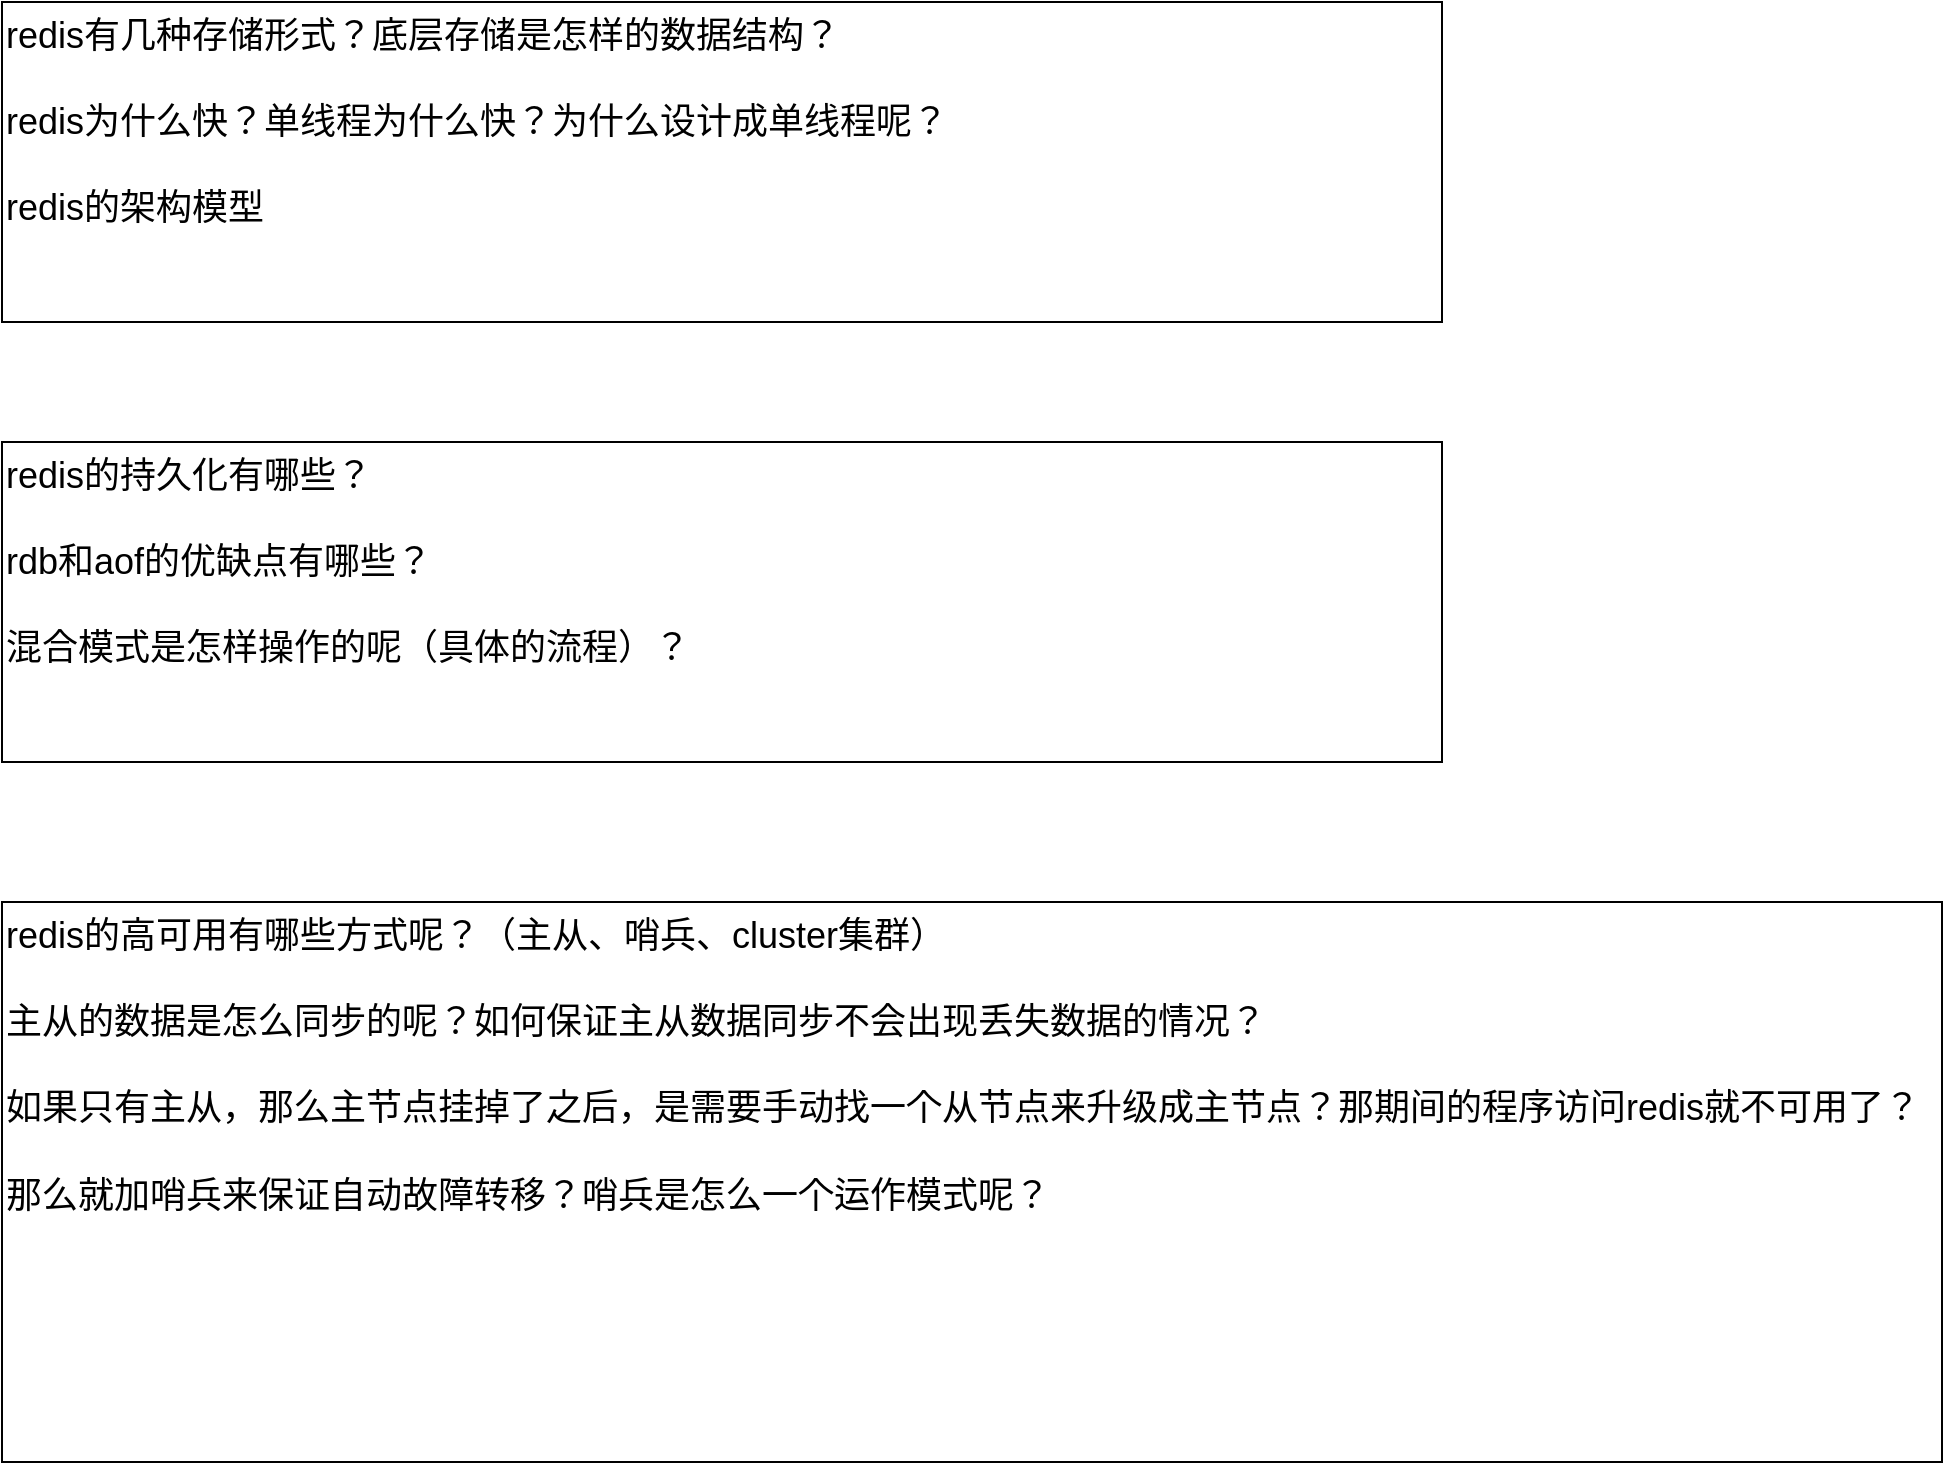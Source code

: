 <mxfile version="22.1.3" type="github">
  <diagram name="第 1 页" id="Ui-6xDZG4yXv-m0ysYRE">
    <mxGraphModel dx="2607" dy="1378" grid="1" gridSize="10" guides="1" tooltips="1" connect="1" arrows="1" fold="1" page="1" pageScale="1" pageWidth="827" pageHeight="1169" math="0" shadow="0">
      <root>
        <mxCell id="0" />
        <mxCell id="1" parent="0" />
        <mxCell id="iayUrk5L2lRTLvckCghS-1" value="redis有几种存储形式？底层存储是怎样的数据结构？&lt;br&gt;&lt;br&gt;redis为什么快？单线程为什么快？为什么设计成单线程呢？&lt;br&gt;&lt;br&gt;redis的架构模型" style="rounded=0;whiteSpace=wrap;html=1;fontSize=18;align=left;verticalAlign=top;" vertex="1" parent="1">
          <mxGeometry x="100" y="160" width="720" height="160" as="geometry" />
        </mxCell>
        <mxCell id="iayUrk5L2lRTLvckCghS-2" value="redis的持久化有哪些？&lt;br&gt;&lt;br&gt;rdb和aof的优缺点有哪些？&lt;br&gt;&lt;br&gt;混合模式是怎样操作的呢（具体的流程）？" style="rounded=0;whiteSpace=wrap;html=1;fontSize=18;align=left;verticalAlign=top;" vertex="1" parent="1">
          <mxGeometry x="100" y="380" width="720" height="160" as="geometry" />
        </mxCell>
        <mxCell id="iayUrk5L2lRTLvckCghS-3" value="redis的高可用有哪些方式呢？（主从、哨兵、cluster集群）&lt;br&gt;&lt;br&gt;主从的数据是怎么同步的呢？如何保证主从数据同步不会出现丢失数据的情况？&lt;br&gt;&lt;br&gt;如果只有主从，那么主节点挂掉了之后，是需要手动找一个从节点来升级成主节点？那期间的程序访问redis就不可用了？&lt;br&gt;&lt;br&gt;那么就加哨兵来保证自动故障转移？哨兵是怎么一个运作模式呢？" style="rounded=0;whiteSpace=wrap;html=1;fontSize=18;align=left;verticalAlign=top;" vertex="1" parent="1">
          <mxGeometry x="100" y="610" width="970" height="280" as="geometry" />
        </mxCell>
      </root>
    </mxGraphModel>
  </diagram>
</mxfile>
